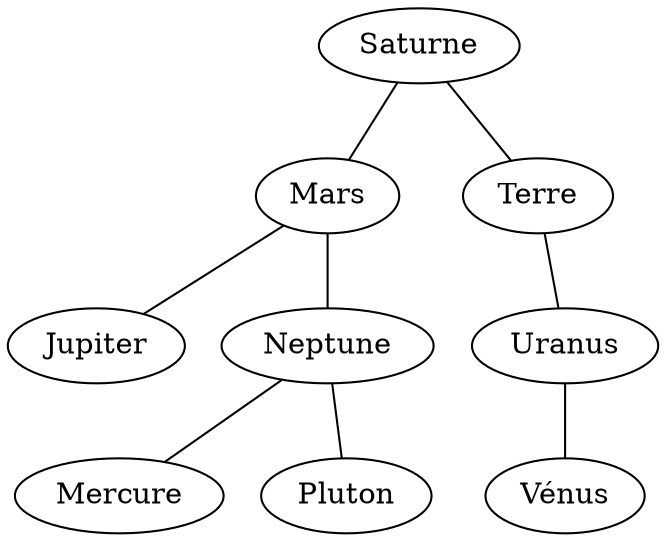 graph arbre {
	0[label=Saturne];
	1[label=Mars];
	0 -- 1;
	6[label=Terre];
	0 -- 6;
	2[label=Jupiter];
	1 -- 2;
	3[label=Neptune];
	1 -- 3;
	7[label=Uranus];
	6 -- 7;
	4[label=Mercure];
	3 -- 4;
	5[label=Pluton];
	3 -- 5;
	8[label=Vénus];
	7 -- 8;
}
